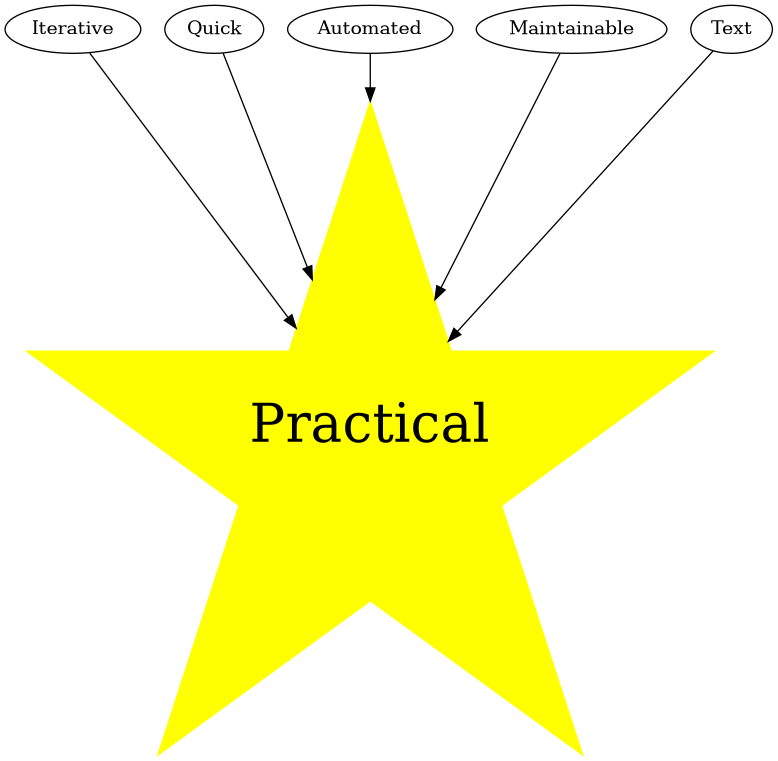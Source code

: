 @startuml
digraph G {

 Practical [fontsize=40 shape=star style=filled color=yellow]

 Iterative    -> Practical
 Quick        -> Practical
 Automated    -> Practical
 Maintainable -> Practical
 Text         -> Practical
}

@enduml
